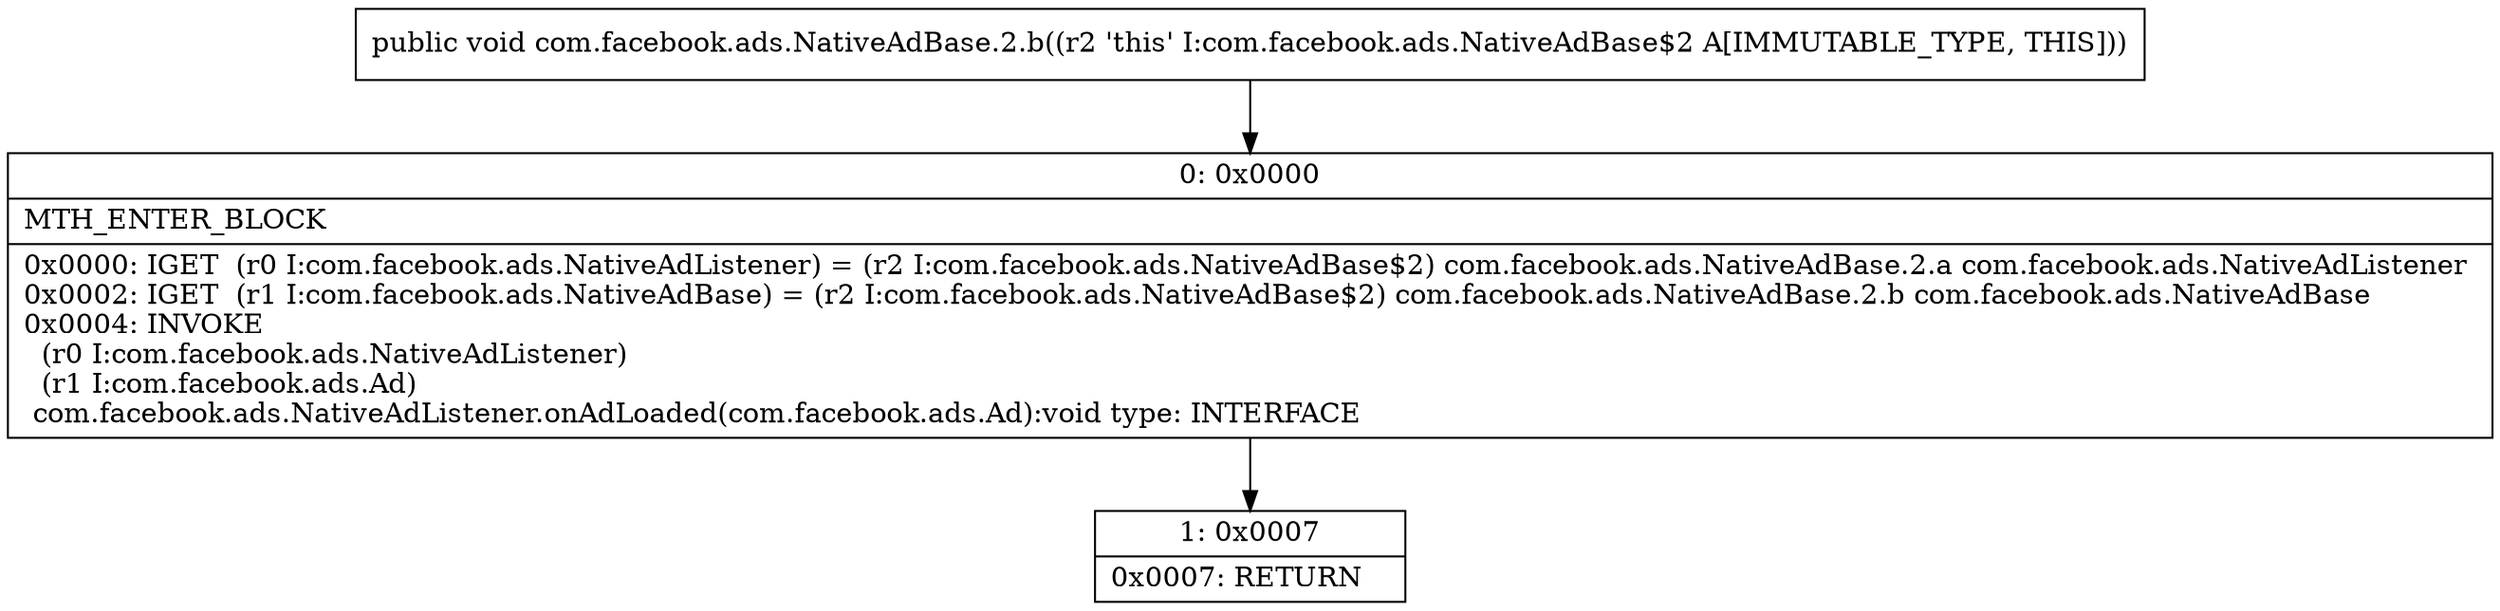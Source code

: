 digraph "CFG forcom.facebook.ads.NativeAdBase.2.b()V" {
Node_0 [shape=record,label="{0\:\ 0x0000|MTH_ENTER_BLOCK\l|0x0000: IGET  (r0 I:com.facebook.ads.NativeAdListener) = (r2 I:com.facebook.ads.NativeAdBase$2) com.facebook.ads.NativeAdBase.2.a com.facebook.ads.NativeAdListener \l0x0002: IGET  (r1 I:com.facebook.ads.NativeAdBase) = (r2 I:com.facebook.ads.NativeAdBase$2) com.facebook.ads.NativeAdBase.2.b com.facebook.ads.NativeAdBase \l0x0004: INVOKE  \l  (r0 I:com.facebook.ads.NativeAdListener)\l  (r1 I:com.facebook.ads.Ad)\l com.facebook.ads.NativeAdListener.onAdLoaded(com.facebook.ads.Ad):void type: INTERFACE \l}"];
Node_1 [shape=record,label="{1\:\ 0x0007|0x0007: RETURN   \l}"];
MethodNode[shape=record,label="{public void com.facebook.ads.NativeAdBase.2.b((r2 'this' I:com.facebook.ads.NativeAdBase$2 A[IMMUTABLE_TYPE, THIS])) }"];
MethodNode -> Node_0;
Node_0 -> Node_1;
}

